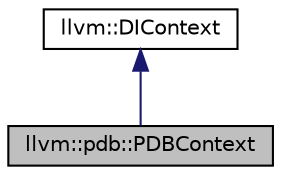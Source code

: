 digraph "llvm::pdb::PDBContext"
{
 // LATEX_PDF_SIZE
  bgcolor="transparent";
  edge [fontname="Helvetica",fontsize="10",labelfontname="Helvetica",labelfontsize="10"];
  node [fontname="Helvetica",fontsize="10",shape=record];
  Node1 [label="llvm::pdb::PDBContext",height=0.2,width=0.4,color="black", fillcolor="grey75", style="filled", fontcolor="black",tooltip="PDBContext This data structure is the top level entity that deals with PDB debug information parsing."];
  Node2 -> Node1 [dir="back",color="midnightblue",fontsize="10",style="solid",fontname="Helvetica"];
  Node2 [label="llvm::DIContext",height=0.2,width=0.4,color="black",URL="$classllvm_1_1DIContext.html",tooltip=" "];
}
